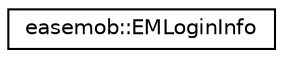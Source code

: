 digraph "Graphical Class Hierarchy"
{
  edge [fontname="Helvetica",fontsize="10",labelfontname="Helvetica",labelfontsize="10"];
  node [fontname="Helvetica",fontsize="10",shape=record];
  rankdir="LR";
  Node1 [label="easemob::EMLoginInfo",height=0.2,width=0.4,color="black", fillcolor="white", style="filled",URL="$classeasemob_1_1EMLoginInfo.html"];
}
